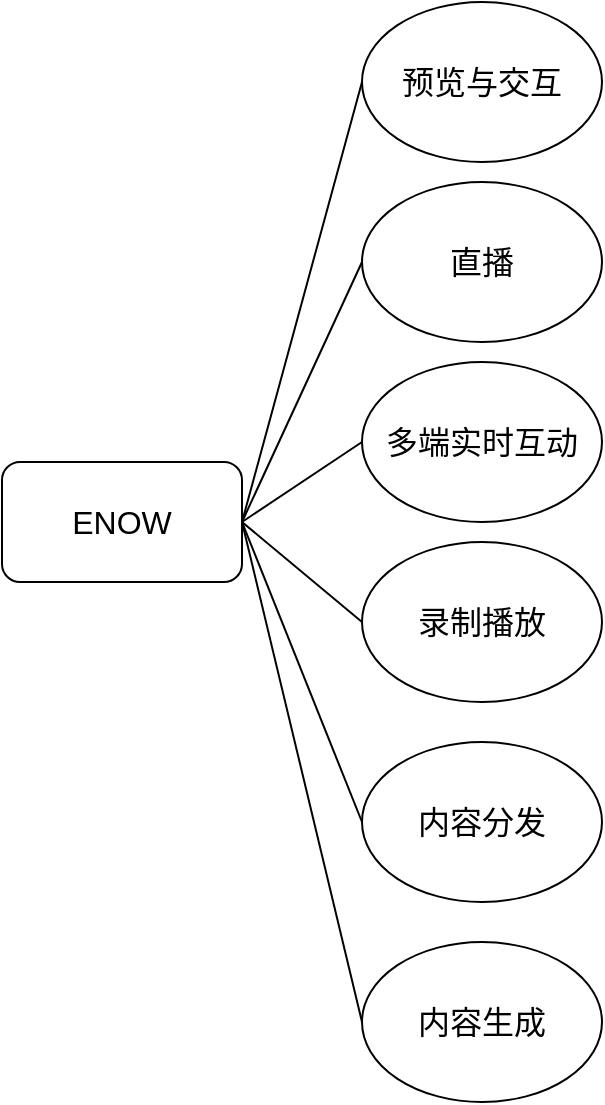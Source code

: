 <mxfile version="12.2.3" type="github" pages="3">
  <diagram id="6sgNvkMDt1J69qBBuPZ8" name="功能性用例">
    <mxGraphModel dx="1426" dy="721" grid="1" gridSize="10" guides="1" tooltips="1" connect="1" arrows="1" fold="1" page="1" pageScale="1" pageWidth="827" pageHeight="1169" math="0" shadow="0">
      <root>
        <mxCell id="0"/>
        <mxCell id="1" parent="0"/>
        <mxCell id="U9tkg_d3OC-HoSX7uftF-7" style="rounded=0;orthogonalLoop=1;jettySize=auto;html=1;exitX=1;exitY=0.5;exitDx=0;exitDy=0;entryX=0;entryY=0.5;entryDx=0;entryDy=0;endArrow=none;endFill=0;" edge="1" parent="1" source="U9tkg_d3OC-HoSX7uftF-1" target="U9tkg_d3OC-HoSX7uftF-2">
          <mxGeometry relative="1" as="geometry"/>
        </mxCell>
        <mxCell id="U9tkg_d3OC-HoSX7uftF-8" style="edgeStyle=none;rounded=0;orthogonalLoop=1;jettySize=auto;html=1;exitX=1;exitY=0.5;exitDx=0;exitDy=0;entryX=0;entryY=0.5;entryDx=0;entryDy=0;endArrow=none;endFill=0;" edge="1" parent="1" source="U9tkg_d3OC-HoSX7uftF-1" target="U9tkg_d3OC-HoSX7uftF-4">
          <mxGeometry relative="1" as="geometry"/>
        </mxCell>
        <mxCell id="U9tkg_d3OC-HoSX7uftF-9" style="edgeStyle=none;rounded=0;orthogonalLoop=1;jettySize=auto;html=1;exitX=1;exitY=0.5;exitDx=0;exitDy=0;entryX=0;entryY=0.5;entryDx=0;entryDy=0;endArrow=none;endFill=0;" edge="1" parent="1" source="U9tkg_d3OC-HoSX7uftF-1" target="U9tkg_d3OC-HoSX7uftF-5">
          <mxGeometry relative="1" as="geometry"/>
        </mxCell>
        <mxCell id="U9tkg_d3OC-HoSX7uftF-10" style="edgeStyle=none;rounded=0;orthogonalLoop=1;jettySize=auto;html=1;exitX=1;exitY=0.5;exitDx=0;exitDy=0;entryX=0;entryY=0.5;entryDx=0;entryDy=0;endArrow=none;endFill=0;" edge="1" parent="1" source="U9tkg_d3OC-HoSX7uftF-1" target="U9tkg_d3OC-HoSX7uftF-6">
          <mxGeometry relative="1" as="geometry"/>
        </mxCell>
        <mxCell id="U9tkg_d3OC-HoSX7uftF-13" style="edgeStyle=none;rounded=0;orthogonalLoop=1;jettySize=auto;html=1;exitX=1;exitY=0.5;exitDx=0;exitDy=0;entryX=0;entryY=0.5;entryDx=0;entryDy=0;endArrow=none;endFill=0;" edge="1" parent="1" source="U9tkg_d3OC-HoSX7uftF-1" target="U9tkg_d3OC-HoSX7uftF-11">
          <mxGeometry relative="1" as="geometry"/>
        </mxCell>
        <mxCell id="U9tkg_d3OC-HoSX7uftF-14" style="edgeStyle=none;rounded=0;orthogonalLoop=1;jettySize=auto;html=1;exitX=1;exitY=0.5;exitDx=0;exitDy=0;entryX=0;entryY=0.5;entryDx=0;entryDy=0;endArrow=none;endFill=0;" edge="1" parent="1" source="U9tkg_d3OC-HoSX7uftF-1" target="U9tkg_d3OC-HoSX7uftF-12">
          <mxGeometry relative="1" as="geometry"/>
        </mxCell>
        <mxCell id="U9tkg_d3OC-HoSX7uftF-1" value="&lt;font style=&quot;font-size: 16px&quot;&gt;ENOW&lt;/font&gt;" style="rounded=1;whiteSpace=wrap;html=1;" vertex="1" parent="1">
          <mxGeometry x="280" y="460" width="120" height="60" as="geometry"/>
        </mxCell>
        <mxCell id="U9tkg_d3OC-HoSX7uftF-2" value="&lt;font style=&quot;font-size: 16px&quot;&gt;预览与交互&lt;/font&gt;" style="ellipse;whiteSpace=wrap;html=1;" vertex="1" parent="1">
          <mxGeometry x="460" y="230" width="120" height="80" as="geometry"/>
        </mxCell>
        <mxCell id="U9tkg_d3OC-HoSX7uftF-4" value="&lt;font style=&quot;font-size: 16px&quot;&gt;直播&lt;/font&gt;" style="ellipse;whiteSpace=wrap;html=1;" vertex="1" parent="1">
          <mxGeometry x="460" y="320" width="120" height="80" as="geometry"/>
        </mxCell>
        <mxCell id="U9tkg_d3OC-HoSX7uftF-5" value="&lt;font style=&quot;font-size: 16px&quot;&gt;多端实时互动&lt;/font&gt;" style="ellipse;whiteSpace=wrap;html=1;" vertex="1" parent="1">
          <mxGeometry x="460" y="410" width="120" height="80" as="geometry"/>
        </mxCell>
        <mxCell id="U9tkg_d3OC-HoSX7uftF-6" value="&lt;font style=&quot;font-size: 16px&quot;&gt;录制播放&lt;/font&gt;" style="ellipse;whiteSpace=wrap;html=1;" vertex="1" parent="1">
          <mxGeometry x="460" y="500" width="120" height="80" as="geometry"/>
        </mxCell>
        <mxCell id="U9tkg_d3OC-HoSX7uftF-11" value="&lt;font style=&quot;font-size: 16px&quot;&gt;内容生成&lt;/font&gt;" style="ellipse;whiteSpace=wrap;html=1;" vertex="1" parent="1">
          <mxGeometry x="460" y="700" width="120" height="80" as="geometry"/>
        </mxCell>
        <mxCell id="U9tkg_d3OC-HoSX7uftF-12" value="&lt;font style=&quot;font-size: 16px&quot;&gt;内容分发&lt;/font&gt;" style="ellipse;whiteSpace=wrap;html=1;" vertex="1" parent="1">
          <mxGeometry x="460" y="600" width="120" height="80" as="geometry"/>
        </mxCell>
      </root>
    </mxGraphModel>
  </diagram>
  <diagram id="dgGJu8wgzpvuOsr2DJ4M" name="非功能性需求">
    <mxGraphModel dx="1426" dy="721" grid="1" gridSize="10" guides="1" tooltips="1" connect="1" arrows="1" fold="1" page="1" pageScale="1" pageWidth="827" pageHeight="1169" math="0" shadow="0">
      <root>
        <mxCell id="HSS_YQ8-oQcD5lP-z7LL-0"/>
        <mxCell id="HSS_YQ8-oQcD5lP-z7LL-1" parent="HSS_YQ8-oQcD5lP-z7LL-0"/>
        <mxCell id="-zHQD06CwSwB12iHMDuW-3" style="edgeStyle=none;rounded=0;orthogonalLoop=1;jettySize=auto;html=1;exitX=1;exitY=0.5;exitDx=0;exitDy=0;entryX=0;entryY=0.5;entryDx=0;entryDy=0;endArrow=none;endFill=0;" edge="1" parent="HSS_YQ8-oQcD5lP-z7LL-1" source="-zHQD06CwSwB12iHMDuW-0" target="-zHQD06CwSwB12iHMDuW-1">
          <mxGeometry relative="1" as="geometry"/>
        </mxCell>
        <mxCell id="-zHQD06CwSwB12iHMDuW-4" style="edgeStyle=none;rounded=0;orthogonalLoop=1;jettySize=auto;html=1;exitX=1;exitY=0.5;exitDx=0;exitDy=0;entryX=0;entryY=0.5;entryDx=0;entryDy=0;endArrow=none;endFill=0;" edge="1" parent="HSS_YQ8-oQcD5lP-z7LL-1" source="-zHQD06CwSwB12iHMDuW-0" target="-zHQD06CwSwB12iHMDuW-2">
          <mxGeometry relative="1" as="geometry"/>
        </mxCell>
        <mxCell id="-zHQD06CwSwB12iHMDuW-6" style="edgeStyle=none;rounded=0;orthogonalLoop=1;jettySize=auto;html=1;exitX=1;exitY=0.5;exitDx=0;exitDy=0;entryX=0;entryY=0.5;entryDx=0;entryDy=0;endArrow=none;endFill=0;" edge="1" parent="HSS_YQ8-oQcD5lP-z7LL-1" source="-zHQD06CwSwB12iHMDuW-0" target="-zHQD06CwSwB12iHMDuW-5">
          <mxGeometry relative="1" as="geometry"/>
        </mxCell>
        <mxCell id="-zHQD06CwSwB12iHMDuW-0" value="&lt;font style=&quot;font-size: 16px&quot;&gt;ENOW&lt;/font&gt;" style="rounded=1;whiteSpace=wrap;html=1;" vertex="1" parent="HSS_YQ8-oQcD5lP-z7LL-1">
          <mxGeometry x="280" y="420" width="120" height="60" as="geometry"/>
        </mxCell>
        <mxCell id="-zHQD06CwSwB12iHMDuW-1" value="&lt;font style=&quot;font-size: 16px&quot;&gt;灵活性: 多场景&lt;/font&gt;" style="ellipse;whiteSpace=wrap;html=1;" vertex="1" parent="HSS_YQ8-oQcD5lP-z7LL-1">
          <mxGeometry x="440" y="310" width="160" height="80" as="geometry"/>
        </mxCell>
        <mxCell id="-zHQD06CwSwB12iHMDuW-2" value="&lt;span style=&quot;font-size: 16px&quot;&gt;拓展性: 多元素&lt;/span&gt;" style="ellipse;whiteSpace=wrap;html=1;" vertex="1" parent="HSS_YQ8-oQcD5lP-z7LL-1">
          <mxGeometry x="440" y="410" width="160" height="80" as="geometry"/>
        </mxCell>
        <mxCell id="-zHQD06CwSwB12iHMDuW-5" value="&lt;font style=&quot;font-size: 16px&quot;&gt;独立性: 稳定 易测&lt;/font&gt;" style="ellipse;whiteSpace=wrap;html=1;" vertex="1" parent="HSS_YQ8-oQcD5lP-z7LL-1">
          <mxGeometry x="440" y="510" width="160" height="80" as="geometry"/>
        </mxCell>
      </root>
    </mxGraphModel>
  </diagram>
  <diagram id="f134R0KtULuWxZXx7O5B" name="Page-3">
    <mxGraphModel dx="1426" dy="721" grid="1" gridSize="10" guides="1" tooltips="1" connect="1" arrows="1" fold="1" page="1" pageScale="1" pageWidth="827" pageHeight="1169" math="0" shadow="0">
      <root>
        <mxCell id="jHg1b0M5qu7M9l_cZofC-0"/>
        <mxCell id="jHg1b0M5qu7M9l_cZofC-1" parent="jHg1b0M5qu7M9l_cZofC-0"/>
      </root>
    </mxGraphModel>
  </diagram>
</mxfile>
